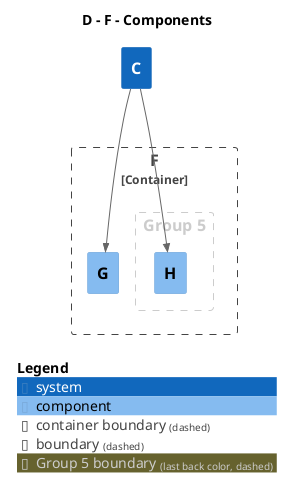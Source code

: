 @startuml
set separator none
title D - F - Components

top to bottom direction

!include <C4/C4>
!include <C4/C4_Context>
!include <C4/C4_Component>

System(C, "C", $descr="", $tags="", $link="")

Container_Boundary("D.F_boundary", "F", $tags="") {
  AddBoundaryTag("Group 5", $borderColor="#cccccc", $fontColor="#cccccc", $borderStyle="dashed")
  Boundary(group_1, "Group 5", $tags="Group 5") {
    Component(D.F.H, "H", $techn="", $descr="", $tags="", $link="")
  }

  Component(D.F.G, "G", $techn="", $descr="", $tags="", $link="")
}

Rel(C, D.F.G, "", $techn="", $tags="", $link="")
Rel(C, D.F.H, "", $techn="", $tags="", $link="")

SHOW_LEGEND(true)
@enduml